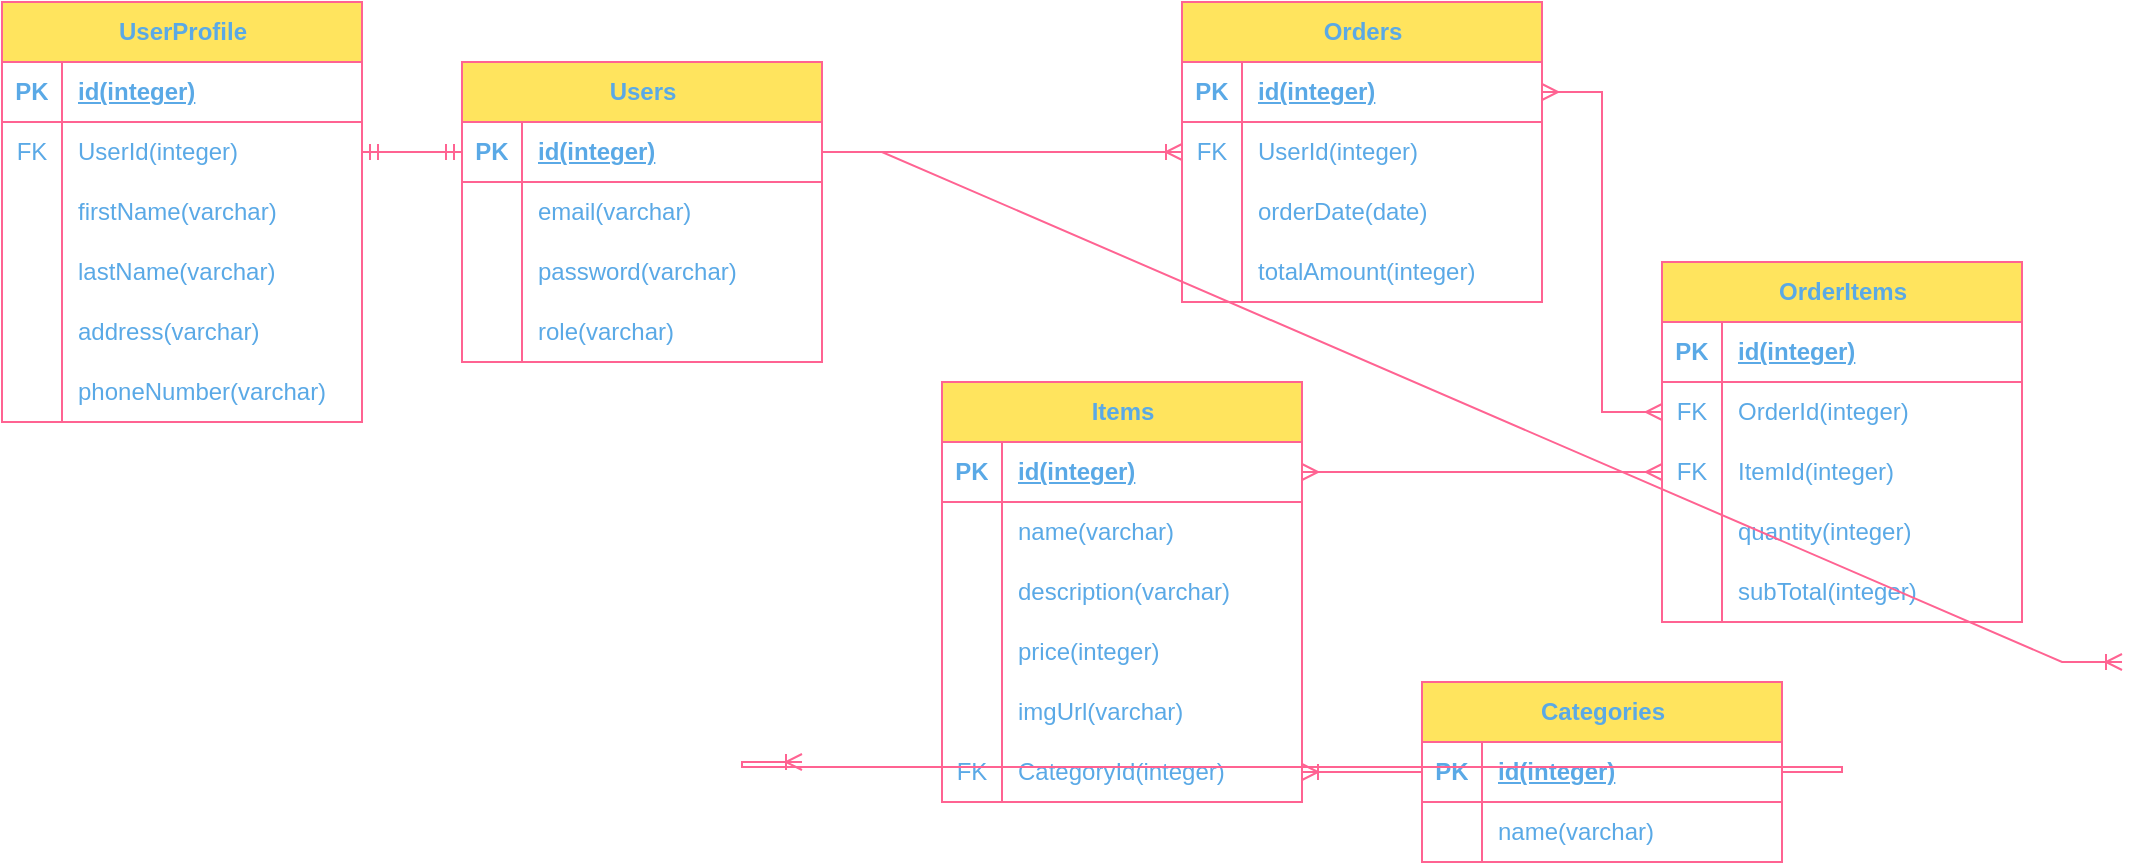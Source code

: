 <mxfile version="24.7.7">
  <diagram id="R2lEEEUBdFMjLlhIrx00" name="Page-1">
    <mxGraphModel dx="1436" dy="893" grid="1" gridSize="10" guides="1" tooltips="1" connect="1" arrows="1" fold="1" page="1" pageScale="1" pageWidth="1700" pageHeight="1100" math="0" shadow="0" extFonts="Permanent Marker^https://fonts.googleapis.com/css?family=Permanent+Marker">
      <root>
        <mxCell id="0" />
        <mxCell id="1" parent="0" />
        <mxCell id="XgnEoWyHhNuEMMHOZaHs-1" value="Users" style="shape=table;startSize=30;container=1;collapsible=1;childLayout=tableLayout;fixedRows=1;rowLines=0;fontStyle=1;align=center;resizeLast=1;html=1;labelBackgroundColor=none;fillColor=#FFE45E;strokeColor=#FF6392;fontColor=#5AA9E6;" vertex="1" parent="1">
          <mxGeometry x="240" y="40" width="180" height="150" as="geometry" />
        </mxCell>
        <mxCell id="XgnEoWyHhNuEMMHOZaHs-2" value="" style="shape=tableRow;horizontal=0;startSize=0;swimlaneHead=0;swimlaneBody=0;fillColor=none;collapsible=0;dropTarget=0;points=[[0,0.5],[1,0.5]];portConstraint=eastwest;top=0;left=0;right=0;bottom=1;labelBackgroundColor=none;strokeColor=#FF6392;fontColor=#5AA9E6;" vertex="1" parent="XgnEoWyHhNuEMMHOZaHs-1">
          <mxGeometry y="30" width="180" height="30" as="geometry" />
        </mxCell>
        <mxCell id="XgnEoWyHhNuEMMHOZaHs-3" value="PK" style="shape=partialRectangle;connectable=0;fillColor=none;top=0;left=0;bottom=0;right=0;fontStyle=1;overflow=hidden;whiteSpace=wrap;html=1;labelBackgroundColor=none;strokeColor=#FF6392;fontColor=#5AA9E6;" vertex="1" parent="XgnEoWyHhNuEMMHOZaHs-2">
          <mxGeometry width="30" height="30" as="geometry">
            <mxRectangle width="30" height="30" as="alternateBounds" />
          </mxGeometry>
        </mxCell>
        <mxCell id="XgnEoWyHhNuEMMHOZaHs-4" value="id(integer)" style="shape=partialRectangle;connectable=0;fillColor=none;top=0;left=0;bottom=0;right=0;align=left;spacingLeft=6;fontStyle=5;overflow=hidden;whiteSpace=wrap;html=1;labelBackgroundColor=none;strokeColor=#FF6392;fontColor=#5AA9E6;" vertex="1" parent="XgnEoWyHhNuEMMHOZaHs-2">
          <mxGeometry x="30" width="150" height="30" as="geometry">
            <mxRectangle width="150" height="30" as="alternateBounds" />
          </mxGeometry>
        </mxCell>
        <mxCell id="XgnEoWyHhNuEMMHOZaHs-8" value="" style="shape=tableRow;horizontal=0;startSize=0;swimlaneHead=0;swimlaneBody=0;fillColor=none;collapsible=0;dropTarget=0;points=[[0,0.5],[1,0.5]];portConstraint=eastwest;top=0;left=0;right=0;bottom=0;labelBackgroundColor=none;strokeColor=#FF6392;fontColor=#5AA9E6;" vertex="1" parent="XgnEoWyHhNuEMMHOZaHs-1">
          <mxGeometry y="60" width="180" height="30" as="geometry" />
        </mxCell>
        <mxCell id="XgnEoWyHhNuEMMHOZaHs-9" value="" style="shape=partialRectangle;connectable=0;fillColor=none;top=0;left=0;bottom=0;right=0;editable=1;overflow=hidden;whiteSpace=wrap;html=1;labelBackgroundColor=none;strokeColor=#FF6392;fontColor=#5AA9E6;" vertex="1" parent="XgnEoWyHhNuEMMHOZaHs-8">
          <mxGeometry width="30" height="30" as="geometry">
            <mxRectangle width="30" height="30" as="alternateBounds" />
          </mxGeometry>
        </mxCell>
        <mxCell id="XgnEoWyHhNuEMMHOZaHs-10" value="email(varchar)" style="shape=partialRectangle;connectable=0;fillColor=none;top=0;left=0;bottom=0;right=0;align=left;spacingLeft=6;overflow=hidden;whiteSpace=wrap;html=1;labelBackgroundColor=none;strokeColor=#FF6392;fontColor=#5AA9E6;" vertex="1" parent="XgnEoWyHhNuEMMHOZaHs-8">
          <mxGeometry x="30" width="150" height="30" as="geometry">
            <mxRectangle width="150" height="30" as="alternateBounds" />
          </mxGeometry>
        </mxCell>
        <mxCell id="XgnEoWyHhNuEMMHOZaHs-11" value="" style="shape=tableRow;horizontal=0;startSize=0;swimlaneHead=0;swimlaneBody=0;fillColor=none;collapsible=0;dropTarget=0;points=[[0,0.5],[1,0.5]];portConstraint=eastwest;top=0;left=0;right=0;bottom=0;labelBackgroundColor=none;strokeColor=#FF6392;fontColor=#5AA9E6;" vertex="1" parent="XgnEoWyHhNuEMMHOZaHs-1">
          <mxGeometry y="90" width="180" height="30" as="geometry" />
        </mxCell>
        <mxCell id="XgnEoWyHhNuEMMHOZaHs-12" value="" style="shape=partialRectangle;connectable=0;fillColor=none;top=0;left=0;bottom=0;right=0;editable=1;overflow=hidden;whiteSpace=wrap;html=1;labelBackgroundColor=none;strokeColor=#FF6392;fontColor=#5AA9E6;" vertex="1" parent="XgnEoWyHhNuEMMHOZaHs-11">
          <mxGeometry width="30" height="30" as="geometry">
            <mxRectangle width="30" height="30" as="alternateBounds" />
          </mxGeometry>
        </mxCell>
        <mxCell id="XgnEoWyHhNuEMMHOZaHs-13" value="password(varchar)" style="shape=partialRectangle;connectable=0;fillColor=none;top=0;left=0;bottom=0;right=0;align=left;spacingLeft=6;overflow=hidden;whiteSpace=wrap;html=1;labelBackgroundColor=none;strokeColor=#FF6392;fontColor=#5AA9E6;" vertex="1" parent="XgnEoWyHhNuEMMHOZaHs-11">
          <mxGeometry x="30" width="150" height="30" as="geometry">
            <mxRectangle width="150" height="30" as="alternateBounds" />
          </mxGeometry>
        </mxCell>
        <mxCell id="XgnEoWyHhNuEMMHOZaHs-67" style="shape=tableRow;horizontal=0;startSize=0;swimlaneHead=0;swimlaneBody=0;fillColor=none;collapsible=0;dropTarget=0;points=[[0,0.5],[1,0.5]];portConstraint=eastwest;top=0;left=0;right=0;bottom=0;labelBackgroundColor=none;strokeColor=#FF6392;fontColor=#5AA9E6;" vertex="1" parent="XgnEoWyHhNuEMMHOZaHs-1">
          <mxGeometry y="120" width="180" height="30" as="geometry" />
        </mxCell>
        <mxCell id="XgnEoWyHhNuEMMHOZaHs-68" style="shape=partialRectangle;connectable=0;fillColor=none;top=0;left=0;bottom=0;right=0;editable=1;overflow=hidden;whiteSpace=wrap;html=1;labelBackgroundColor=none;strokeColor=#FF6392;fontColor=#5AA9E6;" vertex="1" parent="XgnEoWyHhNuEMMHOZaHs-67">
          <mxGeometry width="30" height="30" as="geometry">
            <mxRectangle width="30" height="30" as="alternateBounds" />
          </mxGeometry>
        </mxCell>
        <mxCell id="XgnEoWyHhNuEMMHOZaHs-69" value="role(varchar)" style="shape=partialRectangle;connectable=0;fillColor=none;top=0;left=0;bottom=0;right=0;align=left;spacingLeft=6;overflow=hidden;whiteSpace=wrap;html=1;labelBackgroundColor=none;strokeColor=#FF6392;fontColor=#5AA9E6;" vertex="1" parent="XgnEoWyHhNuEMMHOZaHs-67">
          <mxGeometry x="30" width="150" height="30" as="geometry">
            <mxRectangle width="150" height="30" as="alternateBounds" />
          </mxGeometry>
        </mxCell>
        <mxCell id="XgnEoWyHhNuEMMHOZaHs-14" value="Items" style="shape=table;startSize=30;container=1;collapsible=1;childLayout=tableLayout;fixedRows=1;rowLines=0;fontStyle=1;align=center;resizeLast=1;html=1;labelBackgroundColor=none;fillColor=#FFE45E;strokeColor=#FF6392;fontColor=#5AA9E6;" vertex="1" parent="1">
          <mxGeometry x="480" y="200" width="180" height="210" as="geometry" />
        </mxCell>
        <mxCell id="XgnEoWyHhNuEMMHOZaHs-15" value="" style="shape=tableRow;horizontal=0;startSize=0;swimlaneHead=0;swimlaneBody=0;fillColor=none;collapsible=0;dropTarget=0;points=[[0,0.5],[1,0.5]];portConstraint=eastwest;top=0;left=0;right=0;bottom=1;labelBackgroundColor=none;strokeColor=#FF6392;fontColor=#5AA9E6;" vertex="1" parent="XgnEoWyHhNuEMMHOZaHs-14">
          <mxGeometry y="30" width="180" height="30" as="geometry" />
        </mxCell>
        <mxCell id="XgnEoWyHhNuEMMHOZaHs-16" value="PK" style="shape=partialRectangle;connectable=0;fillColor=none;top=0;left=0;bottom=0;right=0;fontStyle=1;overflow=hidden;whiteSpace=wrap;html=1;labelBackgroundColor=none;strokeColor=#FF6392;fontColor=#5AA9E6;" vertex="1" parent="XgnEoWyHhNuEMMHOZaHs-15">
          <mxGeometry width="30" height="30" as="geometry">
            <mxRectangle width="30" height="30" as="alternateBounds" />
          </mxGeometry>
        </mxCell>
        <mxCell id="XgnEoWyHhNuEMMHOZaHs-17" value="id(integer)" style="shape=partialRectangle;connectable=0;fillColor=none;top=0;left=0;bottom=0;right=0;align=left;spacingLeft=6;fontStyle=5;overflow=hidden;whiteSpace=wrap;html=1;labelBackgroundColor=none;strokeColor=#FF6392;fontColor=#5AA9E6;" vertex="1" parent="XgnEoWyHhNuEMMHOZaHs-15">
          <mxGeometry x="30" width="150" height="30" as="geometry">
            <mxRectangle width="150" height="30" as="alternateBounds" />
          </mxGeometry>
        </mxCell>
        <mxCell id="XgnEoWyHhNuEMMHOZaHs-18" value="" style="shape=tableRow;horizontal=0;startSize=0;swimlaneHead=0;swimlaneBody=0;fillColor=none;collapsible=0;dropTarget=0;points=[[0,0.5],[1,0.5]];portConstraint=eastwest;top=0;left=0;right=0;bottom=0;labelBackgroundColor=none;strokeColor=#FF6392;fontColor=#5AA9E6;" vertex="1" parent="XgnEoWyHhNuEMMHOZaHs-14">
          <mxGeometry y="60" width="180" height="30" as="geometry" />
        </mxCell>
        <mxCell id="XgnEoWyHhNuEMMHOZaHs-19" value="" style="shape=partialRectangle;connectable=0;fillColor=none;top=0;left=0;bottom=0;right=0;editable=1;overflow=hidden;whiteSpace=wrap;html=1;labelBackgroundColor=none;strokeColor=#FF6392;fontColor=#5AA9E6;" vertex="1" parent="XgnEoWyHhNuEMMHOZaHs-18">
          <mxGeometry width="30" height="30" as="geometry">
            <mxRectangle width="30" height="30" as="alternateBounds" />
          </mxGeometry>
        </mxCell>
        <mxCell id="XgnEoWyHhNuEMMHOZaHs-20" value="name(varchar)" style="shape=partialRectangle;connectable=0;fillColor=none;top=0;left=0;bottom=0;right=0;align=left;spacingLeft=6;overflow=hidden;whiteSpace=wrap;html=1;labelBackgroundColor=none;strokeColor=#FF6392;fontColor=#5AA9E6;" vertex="1" parent="XgnEoWyHhNuEMMHOZaHs-18">
          <mxGeometry x="30" width="150" height="30" as="geometry">
            <mxRectangle width="150" height="30" as="alternateBounds" />
          </mxGeometry>
        </mxCell>
        <mxCell id="XgnEoWyHhNuEMMHOZaHs-21" value="" style="shape=tableRow;horizontal=0;startSize=0;swimlaneHead=0;swimlaneBody=0;fillColor=none;collapsible=0;dropTarget=0;points=[[0,0.5],[1,0.5]];portConstraint=eastwest;top=0;left=0;right=0;bottom=0;labelBackgroundColor=none;strokeColor=#FF6392;fontColor=#5AA9E6;" vertex="1" parent="XgnEoWyHhNuEMMHOZaHs-14">
          <mxGeometry y="90" width="180" height="30" as="geometry" />
        </mxCell>
        <mxCell id="XgnEoWyHhNuEMMHOZaHs-22" value="" style="shape=partialRectangle;connectable=0;fillColor=none;top=0;left=0;bottom=0;right=0;editable=1;overflow=hidden;whiteSpace=wrap;html=1;labelBackgroundColor=none;strokeColor=#FF6392;fontColor=#5AA9E6;" vertex="1" parent="XgnEoWyHhNuEMMHOZaHs-21">
          <mxGeometry width="30" height="30" as="geometry">
            <mxRectangle width="30" height="30" as="alternateBounds" />
          </mxGeometry>
        </mxCell>
        <mxCell id="XgnEoWyHhNuEMMHOZaHs-23" value="description(varchar)" style="shape=partialRectangle;connectable=0;fillColor=none;top=0;left=0;bottom=0;right=0;align=left;spacingLeft=6;overflow=hidden;whiteSpace=wrap;html=1;labelBackgroundColor=none;strokeColor=#FF6392;fontColor=#5AA9E6;" vertex="1" parent="XgnEoWyHhNuEMMHOZaHs-21">
          <mxGeometry x="30" width="150" height="30" as="geometry">
            <mxRectangle width="150" height="30" as="alternateBounds" />
          </mxGeometry>
        </mxCell>
        <mxCell id="XgnEoWyHhNuEMMHOZaHs-24" value="" style="shape=tableRow;horizontal=0;startSize=0;swimlaneHead=0;swimlaneBody=0;fillColor=none;collapsible=0;dropTarget=0;points=[[0,0.5],[1,0.5]];portConstraint=eastwest;top=0;left=0;right=0;bottom=0;labelBackgroundColor=none;strokeColor=#FF6392;fontColor=#5AA9E6;" vertex="1" parent="XgnEoWyHhNuEMMHOZaHs-14">
          <mxGeometry y="120" width="180" height="30" as="geometry" />
        </mxCell>
        <mxCell id="XgnEoWyHhNuEMMHOZaHs-25" value="" style="shape=partialRectangle;connectable=0;fillColor=none;top=0;left=0;bottom=0;right=0;editable=1;overflow=hidden;whiteSpace=wrap;html=1;labelBackgroundColor=none;strokeColor=#FF6392;fontColor=#5AA9E6;" vertex="1" parent="XgnEoWyHhNuEMMHOZaHs-24">
          <mxGeometry width="30" height="30" as="geometry">
            <mxRectangle width="30" height="30" as="alternateBounds" />
          </mxGeometry>
        </mxCell>
        <mxCell id="XgnEoWyHhNuEMMHOZaHs-26" value="price(integer)" style="shape=partialRectangle;connectable=0;fillColor=none;top=0;left=0;bottom=0;right=0;align=left;spacingLeft=6;overflow=hidden;whiteSpace=wrap;html=1;labelBackgroundColor=none;strokeColor=#FF6392;fontColor=#5AA9E6;" vertex="1" parent="XgnEoWyHhNuEMMHOZaHs-24">
          <mxGeometry x="30" width="150" height="30" as="geometry">
            <mxRectangle width="150" height="30" as="alternateBounds" />
          </mxGeometry>
        </mxCell>
        <mxCell id="XgnEoWyHhNuEMMHOZaHs-113" style="shape=tableRow;horizontal=0;startSize=0;swimlaneHead=0;swimlaneBody=0;fillColor=none;collapsible=0;dropTarget=0;points=[[0,0.5],[1,0.5]];portConstraint=eastwest;top=0;left=0;right=0;bottom=0;labelBackgroundColor=none;strokeColor=#FF6392;fontColor=#5AA9E6;" vertex="1" parent="XgnEoWyHhNuEMMHOZaHs-14">
          <mxGeometry y="150" width="180" height="30" as="geometry" />
        </mxCell>
        <mxCell id="XgnEoWyHhNuEMMHOZaHs-114" style="shape=partialRectangle;connectable=0;fillColor=none;top=0;left=0;bottom=0;right=0;editable=1;overflow=hidden;whiteSpace=wrap;html=1;labelBackgroundColor=none;strokeColor=#FF6392;fontColor=#5AA9E6;" vertex="1" parent="XgnEoWyHhNuEMMHOZaHs-113">
          <mxGeometry width="30" height="30" as="geometry">
            <mxRectangle width="30" height="30" as="alternateBounds" />
          </mxGeometry>
        </mxCell>
        <mxCell id="XgnEoWyHhNuEMMHOZaHs-115" value="imgUrl(varchar)" style="shape=partialRectangle;connectable=0;fillColor=none;top=0;left=0;bottom=0;right=0;align=left;spacingLeft=6;overflow=hidden;whiteSpace=wrap;html=1;labelBackgroundColor=none;strokeColor=#FF6392;fontColor=#5AA9E6;" vertex="1" parent="XgnEoWyHhNuEMMHOZaHs-113">
          <mxGeometry x="30" width="150" height="30" as="geometry">
            <mxRectangle width="150" height="30" as="alternateBounds" />
          </mxGeometry>
        </mxCell>
        <mxCell id="XgnEoWyHhNuEMMHOZaHs-122" style="shape=tableRow;horizontal=0;startSize=0;swimlaneHead=0;swimlaneBody=0;fillColor=none;collapsible=0;dropTarget=0;points=[[0,0.5],[1,0.5]];portConstraint=eastwest;top=0;left=0;right=0;bottom=0;labelBackgroundColor=none;strokeColor=#FF6392;fontColor=#5AA9E6;" vertex="1" parent="XgnEoWyHhNuEMMHOZaHs-14">
          <mxGeometry y="180" width="180" height="30" as="geometry" />
        </mxCell>
        <mxCell id="XgnEoWyHhNuEMMHOZaHs-123" value="FK" style="shape=partialRectangle;connectable=0;fillColor=none;top=0;left=0;bottom=0;right=0;editable=1;overflow=hidden;whiteSpace=wrap;html=1;labelBackgroundColor=none;strokeColor=#FF6392;fontColor=#5AA9E6;" vertex="1" parent="XgnEoWyHhNuEMMHOZaHs-122">
          <mxGeometry width="30" height="30" as="geometry">
            <mxRectangle width="30" height="30" as="alternateBounds" />
          </mxGeometry>
        </mxCell>
        <mxCell id="XgnEoWyHhNuEMMHOZaHs-124" value="CategoryId(integer)" style="shape=partialRectangle;connectable=0;fillColor=none;top=0;left=0;bottom=0;right=0;align=left;spacingLeft=6;overflow=hidden;whiteSpace=wrap;html=1;labelBackgroundColor=none;strokeColor=#FF6392;fontColor=#5AA9E6;" vertex="1" parent="XgnEoWyHhNuEMMHOZaHs-122">
          <mxGeometry x="30" width="150" height="30" as="geometry">
            <mxRectangle width="150" height="30" as="alternateBounds" />
          </mxGeometry>
        </mxCell>
        <mxCell id="XgnEoWyHhNuEMMHOZaHs-27" value="Orders" style="shape=table;startSize=30;container=1;collapsible=1;childLayout=tableLayout;fixedRows=1;rowLines=0;fontStyle=1;align=center;resizeLast=1;html=1;labelBackgroundColor=none;fillColor=#FFE45E;strokeColor=#FF6392;fontColor=#5AA9E6;" vertex="1" parent="1">
          <mxGeometry x="600" y="10" width="180" height="150" as="geometry" />
        </mxCell>
        <mxCell id="XgnEoWyHhNuEMMHOZaHs-28" value="" style="shape=tableRow;horizontal=0;startSize=0;swimlaneHead=0;swimlaneBody=0;fillColor=none;collapsible=0;dropTarget=0;points=[[0,0.5],[1,0.5]];portConstraint=eastwest;top=0;left=0;right=0;bottom=1;labelBackgroundColor=none;strokeColor=#FF6392;fontColor=#5AA9E6;" vertex="1" parent="XgnEoWyHhNuEMMHOZaHs-27">
          <mxGeometry y="30" width="180" height="30" as="geometry" />
        </mxCell>
        <mxCell id="XgnEoWyHhNuEMMHOZaHs-29" value="PK" style="shape=partialRectangle;connectable=0;fillColor=none;top=0;left=0;bottom=0;right=0;fontStyle=1;overflow=hidden;whiteSpace=wrap;html=1;labelBackgroundColor=none;strokeColor=#FF6392;fontColor=#5AA9E6;" vertex="1" parent="XgnEoWyHhNuEMMHOZaHs-28">
          <mxGeometry width="30" height="30" as="geometry">
            <mxRectangle width="30" height="30" as="alternateBounds" />
          </mxGeometry>
        </mxCell>
        <mxCell id="XgnEoWyHhNuEMMHOZaHs-30" value="id(integer)" style="shape=partialRectangle;connectable=0;fillColor=none;top=0;left=0;bottom=0;right=0;align=left;spacingLeft=6;fontStyle=5;overflow=hidden;whiteSpace=wrap;html=1;labelBackgroundColor=none;strokeColor=#FF6392;fontColor=#5AA9E6;" vertex="1" parent="XgnEoWyHhNuEMMHOZaHs-28">
          <mxGeometry x="30" width="150" height="30" as="geometry">
            <mxRectangle width="150" height="30" as="alternateBounds" />
          </mxGeometry>
        </mxCell>
        <mxCell id="XgnEoWyHhNuEMMHOZaHs-34" value="" style="shape=tableRow;horizontal=0;startSize=0;swimlaneHead=0;swimlaneBody=0;fillColor=none;collapsible=0;dropTarget=0;points=[[0,0.5],[1,0.5]];portConstraint=eastwest;top=0;left=0;right=0;bottom=0;labelBackgroundColor=none;strokeColor=#FF6392;fontColor=#5AA9E6;" vertex="1" parent="XgnEoWyHhNuEMMHOZaHs-27">
          <mxGeometry y="60" width="180" height="30" as="geometry" />
        </mxCell>
        <mxCell id="XgnEoWyHhNuEMMHOZaHs-35" value="FK" style="shape=partialRectangle;connectable=0;fillColor=none;top=0;left=0;bottom=0;right=0;editable=1;overflow=hidden;whiteSpace=wrap;html=1;labelBackgroundColor=none;strokeColor=#FF6392;fontColor=#5AA9E6;" vertex="1" parent="XgnEoWyHhNuEMMHOZaHs-34">
          <mxGeometry width="30" height="30" as="geometry">
            <mxRectangle width="30" height="30" as="alternateBounds" />
          </mxGeometry>
        </mxCell>
        <mxCell id="XgnEoWyHhNuEMMHOZaHs-36" value="UserId(integer)" style="shape=partialRectangle;connectable=0;fillColor=none;top=0;left=0;bottom=0;right=0;align=left;spacingLeft=6;overflow=hidden;whiteSpace=wrap;html=1;labelBackgroundColor=none;strokeColor=#FF6392;fontColor=#5AA9E6;" vertex="1" parent="XgnEoWyHhNuEMMHOZaHs-34">
          <mxGeometry x="30" width="150" height="30" as="geometry">
            <mxRectangle width="150" height="30" as="alternateBounds" />
          </mxGeometry>
        </mxCell>
        <mxCell id="XgnEoWyHhNuEMMHOZaHs-128" style="shape=tableRow;horizontal=0;startSize=0;swimlaneHead=0;swimlaneBody=0;fillColor=none;collapsible=0;dropTarget=0;points=[[0,0.5],[1,0.5]];portConstraint=eastwest;top=0;left=0;right=0;bottom=0;labelBackgroundColor=none;strokeColor=#FF6392;fontColor=#5AA9E6;" vertex="1" parent="XgnEoWyHhNuEMMHOZaHs-27">
          <mxGeometry y="90" width="180" height="30" as="geometry" />
        </mxCell>
        <mxCell id="XgnEoWyHhNuEMMHOZaHs-129" style="shape=partialRectangle;connectable=0;fillColor=none;top=0;left=0;bottom=0;right=0;editable=1;overflow=hidden;whiteSpace=wrap;html=1;labelBackgroundColor=none;strokeColor=#FF6392;fontColor=#5AA9E6;" vertex="1" parent="XgnEoWyHhNuEMMHOZaHs-128">
          <mxGeometry width="30" height="30" as="geometry">
            <mxRectangle width="30" height="30" as="alternateBounds" />
          </mxGeometry>
        </mxCell>
        <mxCell id="XgnEoWyHhNuEMMHOZaHs-130" value="orderDate(date)" style="shape=partialRectangle;connectable=0;fillColor=none;top=0;left=0;bottom=0;right=0;align=left;spacingLeft=6;overflow=hidden;whiteSpace=wrap;html=1;labelBackgroundColor=none;strokeColor=#FF6392;fontColor=#5AA9E6;" vertex="1" parent="XgnEoWyHhNuEMMHOZaHs-128">
          <mxGeometry x="30" width="150" height="30" as="geometry">
            <mxRectangle width="150" height="30" as="alternateBounds" />
          </mxGeometry>
        </mxCell>
        <mxCell id="XgnEoWyHhNuEMMHOZaHs-125" style="shape=tableRow;horizontal=0;startSize=0;swimlaneHead=0;swimlaneBody=0;fillColor=none;collapsible=0;dropTarget=0;points=[[0,0.5],[1,0.5]];portConstraint=eastwest;top=0;left=0;right=0;bottom=0;labelBackgroundColor=none;strokeColor=#FF6392;fontColor=#5AA9E6;" vertex="1" parent="XgnEoWyHhNuEMMHOZaHs-27">
          <mxGeometry y="120" width="180" height="30" as="geometry" />
        </mxCell>
        <mxCell id="XgnEoWyHhNuEMMHOZaHs-126" style="shape=partialRectangle;connectable=0;fillColor=none;top=0;left=0;bottom=0;right=0;editable=1;overflow=hidden;whiteSpace=wrap;html=1;labelBackgroundColor=none;strokeColor=#FF6392;fontColor=#5AA9E6;" vertex="1" parent="XgnEoWyHhNuEMMHOZaHs-125">
          <mxGeometry width="30" height="30" as="geometry">
            <mxRectangle width="30" height="30" as="alternateBounds" />
          </mxGeometry>
        </mxCell>
        <mxCell id="XgnEoWyHhNuEMMHOZaHs-127" value="totalAmount(integer)" style="shape=partialRectangle;connectable=0;fillColor=none;top=0;left=0;bottom=0;right=0;align=left;spacingLeft=6;overflow=hidden;whiteSpace=wrap;html=1;labelBackgroundColor=none;strokeColor=#FF6392;fontColor=#5AA9E6;" vertex="1" parent="XgnEoWyHhNuEMMHOZaHs-125">
          <mxGeometry x="30" width="150" height="30" as="geometry">
            <mxRectangle width="150" height="30" as="alternateBounds" />
          </mxGeometry>
        </mxCell>
        <mxCell id="XgnEoWyHhNuEMMHOZaHs-40" value="Categories" style="shape=table;startSize=30;container=1;collapsible=1;childLayout=tableLayout;fixedRows=1;rowLines=0;fontStyle=1;align=center;resizeLast=1;html=1;labelBackgroundColor=none;fillColor=#FFE45E;strokeColor=#FF6392;fontColor=#5AA9E6;" vertex="1" parent="1">
          <mxGeometry x="720" y="350" width="180" height="90" as="geometry" />
        </mxCell>
        <mxCell id="XgnEoWyHhNuEMMHOZaHs-41" value="" style="shape=tableRow;horizontal=0;startSize=0;swimlaneHead=0;swimlaneBody=0;fillColor=none;collapsible=0;dropTarget=0;points=[[0,0.5],[1,0.5]];portConstraint=eastwest;top=0;left=0;right=0;bottom=1;labelBackgroundColor=none;strokeColor=#FF6392;fontColor=#5AA9E6;" vertex="1" parent="XgnEoWyHhNuEMMHOZaHs-40">
          <mxGeometry y="30" width="180" height="30" as="geometry" />
        </mxCell>
        <mxCell id="XgnEoWyHhNuEMMHOZaHs-42" value="PK" style="shape=partialRectangle;connectable=0;fillColor=none;top=0;left=0;bottom=0;right=0;fontStyle=1;overflow=hidden;whiteSpace=wrap;html=1;labelBackgroundColor=none;strokeColor=#FF6392;fontColor=#5AA9E6;" vertex="1" parent="XgnEoWyHhNuEMMHOZaHs-41">
          <mxGeometry width="30" height="30" as="geometry">
            <mxRectangle width="30" height="30" as="alternateBounds" />
          </mxGeometry>
        </mxCell>
        <mxCell id="XgnEoWyHhNuEMMHOZaHs-43" value="id(integer)" style="shape=partialRectangle;connectable=0;fillColor=none;top=0;left=0;bottom=0;right=0;align=left;spacingLeft=6;fontStyle=5;overflow=hidden;whiteSpace=wrap;html=1;labelBackgroundColor=none;strokeColor=#FF6392;fontColor=#5AA9E6;" vertex="1" parent="XgnEoWyHhNuEMMHOZaHs-41">
          <mxGeometry x="30" width="150" height="30" as="geometry">
            <mxRectangle width="150" height="30" as="alternateBounds" />
          </mxGeometry>
        </mxCell>
        <mxCell id="XgnEoWyHhNuEMMHOZaHs-44" value="" style="shape=tableRow;horizontal=0;startSize=0;swimlaneHead=0;swimlaneBody=0;fillColor=none;collapsible=0;dropTarget=0;points=[[0,0.5],[1,0.5]];portConstraint=eastwest;top=0;left=0;right=0;bottom=0;labelBackgroundColor=none;strokeColor=#FF6392;fontColor=#5AA9E6;" vertex="1" parent="XgnEoWyHhNuEMMHOZaHs-40">
          <mxGeometry y="60" width="180" height="30" as="geometry" />
        </mxCell>
        <mxCell id="XgnEoWyHhNuEMMHOZaHs-45" value="" style="shape=partialRectangle;connectable=0;fillColor=none;top=0;left=0;bottom=0;right=0;editable=1;overflow=hidden;whiteSpace=wrap;html=1;labelBackgroundColor=none;strokeColor=#FF6392;fontColor=#5AA9E6;" vertex="1" parent="XgnEoWyHhNuEMMHOZaHs-44">
          <mxGeometry width="30" height="30" as="geometry">
            <mxRectangle width="30" height="30" as="alternateBounds" />
          </mxGeometry>
        </mxCell>
        <mxCell id="XgnEoWyHhNuEMMHOZaHs-46" value="name(varchar)" style="shape=partialRectangle;connectable=0;fillColor=none;top=0;left=0;bottom=0;right=0;align=left;spacingLeft=6;overflow=hidden;whiteSpace=wrap;html=1;labelBackgroundColor=none;strokeColor=#FF6392;fontColor=#5AA9E6;" vertex="1" parent="XgnEoWyHhNuEMMHOZaHs-44">
          <mxGeometry x="30" width="150" height="30" as="geometry">
            <mxRectangle width="150" height="30" as="alternateBounds" />
          </mxGeometry>
        </mxCell>
        <mxCell id="XgnEoWyHhNuEMMHOZaHs-73" value="" style="edgeStyle=entityRelationEdgeStyle;fontSize=12;html=1;endArrow=ERoneToMany;rounded=0;exitX=1;exitY=0.5;exitDx=0;exitDy=0;entryX=0;entryY=0.5;entryDx=0;entryDy=0;labelBackgroundColor=none;strokeColor=#FF6392;fontColor=default;" edge="1" parent="1" source="XgnEoWyHhNuEMMHOZaHs-41" target="XgnEoWyHhNuEMMHOZaHs-37">
          <mxGeometry width="100" height="100" relative="1" as="geometry">
            <mxPoint x="310" y="490" as="sourcePoint" />
            <mxPoint x="410" y="390" as="targetPoint" />
          </mxGeometry>
        </mxCell>
        <mxCell id="XgnEoWyHhNuEMMHOZaHs-80" value="UserProfile" style="shape=table;startSize=30;container=1;collapsible=1;childLayout=tableLayout;fixedRows=1;rowLines=0;fontStyle=1;align=center;resizeLast=1;html=1;strokeColor=#FF6392;fontColor=#5AA9E6;fillColor=#FFE45E;" vertex="1" parent="1">
          <mxGeometry x="10" y="10" width="180" height="210" as="geometry" />
        </mxCell>
        <mxCell id="XgnEoWyHhNuEMMHOZaHs-81" value="" style="shape=tableRow;horizontal=0;startSize=0;swimlaneHead=0;swimlaneBody=0;fillColor=none;collapsible=0;dropTarget=0;points=[[0,0.5],[1,0.5]];portConstraint=eastwest;top=0;left=0;right=0;bottom=1;strokeColor=#FF6392;fontColor=#5AA9E6;" vertex="1" parent="XgnEoWyHhNuEMMHOZaHs-80">
          <mxGeometry y="30" width="180" height="30" as="geometry" />
        </mxCell>
        <mxCell id="XgnEoWyHhNuEMMHOZaHs-82" value="PK" style="shape=partialRectangle;connectable=0;fillColor=none;top=0;left=0;bottom=0;right=0;fontStyle=1;overflow=hidden;whiteSpace=wrap;html=1;strokeColor=#FF6392;fontColor=#5AA9E6;" vertex="1" parent="XgnEoWyHhNuEMMHOZaHs-81">
          <mxGeometry width="30" height="30" as="geometry">
            <mxRectangle width="30" height="30" as="alternateBounds" />
          </mxGeometry>
        </mxCell>
        <mxCell id="XgnEoWyHhNuEMMHOZaHs-83" value="id(integer)" style="shape=partialRectangle;connectable=0;fillColor=none;top=0;left=0;bottom=0;right=0;align=left;spacingLeft=6;fontStyle=5;overflow=hidden;whiteSpace=wrap;html=1;strokeColor=#FF6392;fontColor=#5AA9E6;" vertex="1" parent="XgnEoWyHhNuEMMHOZaHs-81">
          <mxGeometry x="30" width="150" height="30" as="geometry">
            <mxRectangle width="150" height="30" as="alternateBounds" />
          </mxGeometry>
        </mxCell>
        <mxCell id="XgnEoWyHhNuEMMHOZaHs-84" value="" style="shape=tableRow;horizontal=0;startSize=0;swimlaneHead=0;swimlaneBody=0;fillColor=none;collapsible=0;dropTarget=0;points=[[0,0.5],[1,0.5]];portConstraint=eastwest;top=0;left=0;right=0;bottom=0;strokeColor=#FF6392;fontColor=#5AA9E6;" vertex="1" parent="XgnEoWyHhNuEMMHOZaHs-80">
          <mxGeometry y="60" width="180" height="30" as="geometry" />
        </mxCell>
        <mxCell id="XgnEoWyHhNuEMMHOZaHs-85" value="FK" style="shape=partialRectangle;connectable=0;fillColor=none;top=0;left=0;bottom=0;right=0;editable=1;overflow=hidden;whiteSpace=wrap;html=1;strokeColor=#FF6392;fontColor=#5AA9E6;" vertex="1" parent="XgnEoWyHhNuEMMHOZaHs-84">
          <mxGeometry width="30" height="30" as="geometry">
            <mxRectangle width="30" height="30" as="alternateBounds" />
          </mxGeometry>
        </mxCell>
        <mxCell id="XgnEoWyHhNuEMMHOZaHs-86" value="UserId(integer)" style="shape=partialRectangle;connectable=0;fillColor=none;top=0;left=0;bottom=0;right=0;align=left;spacingLeft=6;overflow=hidden;whiteSpace=wrap;html=1;strokeColor=#FF6392;fontColor=#5AA9E6;" vertex="1" parent="XgnEoWyHhNuEMMHOZaHs-84">
          <mxGeometry x="30" width="150" height="30" as="geometry">
            <mxRectangle width="150" height="30" as="alternateBounds" />
          </mxGeometry>
        </mxCell>
        <mxCell id="XgnEoWyHhNuEMMHOZaHs-87" value="" style="shape=tableRow;horizontal=0;startSize=0;swimlaneHead=0;swimlaneBody=0;fillColor=none;collapsible=0;dropTarget=0;points=[[0,0.5],[1,0.5]];portConstraint=eastwest;top=0;left=0;right=0;bottom=0;strokeColor=#FF6392;fontColor=#5AA9E6;" vertex="1" parent="XgnEoWyHhNuEMMHOZaHs-80">
          <mxGeometry y="90" width="180" height="30" as="geometry" />
        </mxCell>
        <mxCell id="XgnEoWyHhNuEMMHOZaHs-88" value="" style="shape=partialRectangle;connectable=0;fillColor=none;top=0;left=0;bottom=0;right=0;editable=1;overflow=hidden;whiteSpace=wrap;html=1;strokeColor=#FF6392;fontColor=#5AA9E6;" vertex="1" parent="XgnEoWyHhNuEMMHOZaHs-87">
          <mxGeometry width="30" height="30" as="geometry">
            <mxRectangle width="30" height="30" as="alternateBounds" />
          </mxGeometry>
        </mxCell>
        <mxCell id="XgnEoWyHhNuEMMHOZaHs-89" value="firstName(varchar)" style="shape=partialRectangle;connectable=0;fillColor=none;top=0;left=0;bottom=0;right=0;align=left;spacingLeft=6;overflow=hidden;whiteSpace=wrap;html=1;strokeColor=#FF6392;fontColor=#5AA9E6;" vertex="1" parent="XgnEoWyHhNuEMMHOZaHs-87">
          <mxGeometry x="30" width="150" height="30" as="geometry">
            <mxRectangle width="150" height="30" as="alternateBounds" />
          </mxGeometry>
        </mxCell>
        <mxCell id="XgnEoWyHhNuEMMHOZaHs-90" value="" style="shape=tableRow;horizontal=0;startSize=0;swimlaneHead=0;swimlaneBody=0;fillColor=none;collapsible=0;dropTarget=0;points=[[0,0.5],[1,0.5]];portConstraint=eastwest;top=0;left=0;right=0;bottom=0;strokeColor=#FF6392;fontColor=#5AA9E6;" vertex="1" parent="XgnEoWyHhNuEMMHOZaHs-80">
          <mxGeometry y="120" width="180" height="30" as="geometry" />
        </mxCell>
        <mxCell id="XgnEoWyHhNuEMMHOZaHs-91" value="" style="shape=partialRectangle;connectable=0;fillColor=none;top=0;left=0;bottom=0;right=0;editable=1;overflow=hidden;whiteSpace=wrap;html=1;strokeColor=#FF6392;fontColor=#5AA9E6;" vertex="1" parent="XgnEoWyHhNuEMMHOZaHs-90">
          <mxGeometry width="30" height="30" as="geometry">
            <mxRectangle width="30" height="30" as="alternateBounds" />
          </mxGeometry>
        </mxCell>
        <mxCell id="XgnEoWyHhNuEMMHOZaHs-92" value="lastName(varchar)" style="shape=partialRectangle;connectable=0;fillColor=none;top=0;left=0;bottom=0;right=0;align=left;spacingLeft=6;overflow=hidden;whiteSpace=wrap;html=1;strokeColor=#FF6392;fontColor=#5AA9E6;" vertex="1" parent="XgnEoWyHhNuEMMHOZaHs-90">
          <mxGeometry x="30" width="150" height="30" as="geometry">
            <mxRectangle width="150" height="30" as="alternateBounds" />
          </mxGeometry>
        </mxCell>
        <mxCell id="XgnEoWyHhNuEMMHOZaHs-107" style="shape=tableRow;horizontal=0;startSize=0;swimlaneHead=0;swimlaneBody=0;fillColor=none;collapsible=0;dropTarget=0;points=[[0,0.5],[1,0.5]];portConstraint=eastwest;top=0;left=0;right=0;bottom=0;strokeColor=#FF6392;fontColor=#5AA9E6;" vertex="1" parent="XgnEoWyHhNuEMMHOZaHs-80">
          <mxGeometry y="150" width="180" height="30" as="geometry" />
        </mxCell>
        <mxCell id="XgnEoWyHhNuEMMHOZaHs-108" style="shape=partialRectangle;connectable=0;fillColor=none;top=0;left=0;bottom=0;right=0;editable=1;overflow=hidden;whiteSpace=wrap;html=1;strokeColor=#FF6392;fontColor=#5AA9E6;" vertex="1" parent="XgnEoWyHhNuEMMHOZaHs-107">
          <mxGeometry width="30" height="30" as="geometry">
            <mxRectangle width="30" height="30" as="alternateBounds" />
          </mxGeometry>
        </mxCell>
        <mxCell id="XgnEoWyHhNuEMMHOZaHs-109" value="address(varchar)" style="shape=partialRectangle;connectable=0;fillColor=none;top=0;left=0;bottom=0;right=0;align=left;spacingLeft=6;overflow=hidden;whiteSpace=wrap;html=1;strokeColor=#FF6392;fontColor=#5AA9E6;" vertex="1" parent="XgnEoWyHhNuEMMHOZaHs-107">
          <mxGeometry x="30" width="150" height="30" as="geometry">
            <mxRectangle width="150" height="30" as="alternateBounds" />
          </mxGeometry>
        </mxCell>
        <mxCell id="XgnEoWyHhNuEMMHOZaHs-110" style="shape=tableRow;horizontal=0;startSize=0;swimlaneHead=0;swimlaneBody=0;fillColor=none;collapsible=0;dropTarget=0;points=[[0,0.5],[1,0.5]];portConstraint=eastwest;top=0;left=0;right=0;bottom=0;strokeColor=#FF6392;fontColor=#5AA9E6;" vertex="1" parent="XgnEoWyHhNuEMMHOZaHs-80">
          <mxGeometry y="180" width="180" height="30" as="geometry" />
        </mxCell>
        <mxCell id="XgnEoWyHhNuEMMHOZaHs-111" style="shape=partialRectangle;connectable=0;fillColor=none;top=0;left=0;bottom=0;right=0;editable=1;overflow=hidden;whiteSpace=wrap;html=1;strokeColor=#FF6392;fontColor=#5AA9E6;" vertex="1" parent="XgnEoWyHhNuEMMHOZaHs-110">
          <mxGeometry width="30" height="30" as="geometry">
            <mxRectangle width="30" height="30" as="alternateBounds" />
          </mxGeometry>
        </mxCell>
        <mxCell id="XgnEoWyHhNuEMMHOZaHs-112" value="phoneNumber(varchar)" style="shape=partialRectangle;connectable=0;fillColor=none;top=0;left=0;bottom=0;right=0;align=left;spacingLeft=6;overflow=hidden;whiteSpace=wrap;html=1;strokeColor=#FF6392;fontColor=#5AA9E6;" vertex="1" parent="XgnEoWyHhNuEMMHOZaHs-110">
          <mxGeometry x="30" width="150" height="30" as="geometry">
            <mxRectangle width="150" height="30" as="alternateBounds" />
          </mxGeometry>
        </mxCell>
        <mxCell id="XgnEoWyHhNuEMMHOZaHs-94" value="OrderItems" style="shape=table;startSize=30;container=1;collapsible=1;childLayout=tableLayout;fixedRows=1;rowLines=0;fontStyle=1;align=center;resizeLast=1;html=1;strokeColor=#FF6392;fontColor=#5AA9E6;fillColor=#FFE45E;" vertex="1" parent="1">
          <mxGeometry x="840" y="140" width="180" height="180" as="geometry" />
        </mxCell>
        <mxCell id="XgnEoWyHhNuEMMHOZaHs-95" value="" style="shape=tableRow;horizontal=0;startSize=0;swimlaneHead=0;swimlaneBody=0;fillColor=none;collapsible=0;dropTarget=0;points=[[0,0.5],[1,0.5]];portConstraint=eastwest;top=0;left=0;right=0;bottom=1;strokeColor=#FF6392;fontColor=#5AA9E6;" vertex="1" parent="XgnEoWyHhNuEMMHOZaHs-94">
          <mxGeometry y="30" width="180" height="30" as="geometry" />
        </mxCell>
        <mxCell id="XgnEoWyHhNuEMMHOZaHs-96" value="PK" style="shape=partialRectangle;connectable=0;fillColor=none;top=0;left=0;bottom=0;right=0;fontStyle=1;overflow=hidden;whiteSpace=wrap;html=1;strokeColor=#FF6392;fontColor=#5AA9E6;" vertex="1" parent="XgnEoWyHhNuEMMHOZaHs-95">
          <mxGeometry width="30" height="30" as="geometry">
            <mxRectangle width="30" height="30" as="alternateBounds" />
          </mxGeometry>
        </mxCell>
        <mxCell id="XgnEoWyHhNuEMMHOZaHs-97" value="id(integer)" style="shape=partialRectangle;connectable=0;fillColor=none;top=0;left=0;bottom=0;right=0;align=left;spacingLeft=6;fontStyle=5;overflow=hidden;whiteSpace=wrap;html=1;strokeColor=#FF6392;fontColor=#5AA9E6;" vertex="1" parent="XgnEoWyHhNuEMMHOZaHs-95">
          <mxGeometry x="30" width="150" height="30" as="geometry">
            <mxRectangle width="150" height="30" as="alternateBounds" />
          </mxGeometry>
        </mxCell>
        <mxCell id="XgnEoWyHhNuEMMHOZaHs-98" value="" style="shape=tableRow;horizontal=0;startSize=0;swimlaneHead=0;swimlaneBody=0;fillColor=none;collapsible=0;dropTarget=0;points=[[0,0.5],[1,0.5]];portConstraint=eastwest;top=0;left=0;right=0;bottom=0;strokeColor=#FF6392;fontColor=#5AA9E6;" vertex="1" parent="XgnEoWyHhNuEMMHOZaHs-94">
          <mxGeometry y="60" width="180" height="30" as="geometry" />
        </mxCell>
        <mxCell id="XgnEoWyHhNuEMMHOZaHs-99" value="FK" style="shape=partialRectangle;connectable=0;fillColor=none;top=0;left=0;bottom=0;right=0;editable=1;overflow=hidden;whiteSpace=wrap;html=1;strokeColor=#FF6392;fontColor=#5AA9E6;" vertex="1" parent="XgnEoWyHhNuEMMHOZaHs-98">
          <mxGeometry width="30" height="30" as="geometry">
            <mxRectangle width="30" height="30" as="alternateBounds" />
          </mxGeometry>
        </mxCell>
        <mxCell id="XgnEoWyHhNuEMMHOZaHs-100" value="OrderId(integer)" style="shape=partialRectangle;connectable=0;fillColor=none;top=0;left=0;bottom=0;right=0;align=left;spacingLeft=6;overflow=hidden;whiteSpace=wrap;html=1;strokeColor=#FF6392;fontColor=#5AA9E6;" vertex="1" parent="XgnEoWyHhNuEMMHOZaHs-98">
          <mxGeometry x="30" width="150" height="30" as="geometry">
            <mxRectangle width="150" height="30" as="alternateBounds" />
          </mxGeometry>
        </mxCell>
        <mxCell id="XgnEoWyHhNuEMMHOZaHs-101" value="" style="shape=tableRow;horizontal=0;startSize=0;swimlaneHead=0;swimlaneBody=0;fillColor=none;collapsible=0;dropTarget=0;points=[[0,0.5],[1,0.5]];portConstraint=eastwest;top=0;left=0;right=0;bottom=0;strokeColor=#FF6392;fontColor=#5AA9E6;" vertex="1" parent="XgnEoWyHhNuEMMHOZaHs-94">
          <mxGeometry y="90" width="180" height="30" as="geometry" />
        </mxCell>
        <mxCell id="XgnEoWyHhNuEMMHOZaHs-102" value="FK" style="shape=partialRectangle;connectable=0;fillColor=none;top=0;left=0;bottom=0;right=0;editable=1;overflow=hidden;whiteSpace=wrap;html=1;strokeColor=#FF6392;fontColor=#5AA9E6;" vertex="1" parent="XgnEoWyHhNuEMMHOZaHs-101">
          <mxGeometry width="30" height="30" as="geometry">
            <mxRectangle width="30" height="30" as="alternateBounds" />
          </mxGeometry>
        </mxCell>
        <mxCell id="XgnEoWyHhNuEMMHOZaHs-103" value="ItemId(integer)" style="shape=partialRectangle;connectable=0;fillColor=none;top=0;left=0;bottom=0;right=0;align=left;spacingLeft=6;overflow=hidden;whiteSpace=wrap;html=1;strokeColor=#FF6392;fontColor=#5AA9E6;" vertex="1" parent="XgnEoWyHhNuEMMHOZaHs-101">
          <mxGeometry x="30" width="150" height="30" as="geometry">
            <mxRectangle width="150" height="30" as="alternateBounds" />
          </mxGeometry>
        </mxCell>
        <mxCell id="XgnEoWyHhNuEMMHOZaHs-104" value="" style="shape=tableRow;horizontal=0;startSize=0;swimlaneHead=0;swimlaneBody=0;fillColor=none;collapsible=0;dropTarget=0;points=[[0,0.5],[1,0.5]];portConstraint=eastwest;top=0;left=0;right=0;bottom=0;strokeColor=#FF6392;fontColor=#5AA9E6;" vertex="1" parent="XgnEoWyHhNuEMMHOZaHs-94">
          <mxGeometry y="120" width="180" height="30" as="geometry" />
        </mxCell>
        <mxCell id="XgnEoWyHhNuEMMHOZaHs-105" value="" style="shape=partialRectangle;connectable=0;fillColor=none;top=0;left=0;bottom=0;right=0;editable=1;overflow=hidden;whiteSpace=wrap;html=1;strokeColor=#FF6392;fontColor=#5AA9E6;" vertex="1" parent="XgnEoWyHhNuEMMHOZaHs-104">
          <mxGeometry width="30" height="30" as="geometry">
            <mxRectangle width="30" height="30" as="alternateBounds" />
          </mxGeometry>
        </mxCell>
        <mxCell id="XgnEoWyHhNuEMMHOZaHs-106" value="quantity(integer)" style="shape=partialRectangle;connectable=0;fillColor=none;top=0;left=0;bottom=0;right=0;align=left;spacingLeft=6;overflow=hidden;whiteSpace=wrap;html=1;strokeColor=#FF6392;fontColor=#5AA9E6;" vertex="1" parent="XgnEoWyHhNuEMMHOZaHs-104">
          <mxGeometry x="30" width="150" height="30" as="geometry">
            <mxRectangle width="150" height="30" as="alternateBounds" />
          </mxGeometry>
        </mxCell>
        <mxCell id="XgnEoWyHhNuEMMHOZaHs-148" style="shape=tableRow;horizontal=0;startSize=0;swimlaneHead=0;swimlaneBody=0;fillColor=none;collapsible=0;dropTarget=0;points=[[0,0.5],[1,0.5]];portConstraint=eastwest;top=0;left=0;right=0;bottom=0;strokeColor=#FF6392;fontColor=#5AA9E6;" vertex="1" parent="XgnEoWyHhNuEMMHOZaHs-94">
          <mxGeometry y="150" width="180" height="30" as="geometry" />
        </mxCell>
        <mxCell id="XgnEoWyHhNuEMMHOZaHs-149" style="shape=partialRectangle;connectable=0;fillColor=none;top=0;left=0;bottom=0;right=0;editable=1;overflow=hidden;whiteSpace=wrap;html=1;strokeColor=#FF6392;fontColor=#5AA9E6;" vertex="1" parent="XgnEoWyHhNuEMMHOZaHs-148">
          <mxGeometry width="30" height="30" as="geometry">
            <mxRectangle width="30" height="30" as="alternateBounds" />
          </mxGeometry>
        </mxCell>
        <mxCell id="XgnEoWyHhNuEMMHOZaHs-150" value="subTotal(integer)" style="shape=partialRectangle;connectable=0;fillColor=none;top=0;left=0;bottom=0;right=0;align=left;spacingLeft=6;overflow=hidden;whiteSpace=wrap;html=1;strokeColor=#FF6392;fontColor=#5AA9E6;" vertex="1" parent="XgnEoWyHhNuEMMHOZaHs-148">
          <mxGeometry x="30" width="150" height="30" as="geometry">
            <mxRectangle width="150" height="30" as="alternateBounds" />
          </mxGeometry>
        </mxCell>
        <mxCell id="XgnEoWyHhNuEMMHOZaHs-136" value="" style="edgeStyle=entityRelationEdgeStyle;fontSize=12;html=1;endArrow=ERmany;startArrow=ERmany;rounded=0;strokeColor=#FF6392;fontColor=#5AA9E6;fillColor=#FFE45E;" edge="1" parent="1" source="XgnEoWyHhNuEMMHOZaHs-101" target="XgnEoWyHhNuEMMHOZaHs-15">
          <mxGeometry width="100" height="100" relative="1" as="geometry">
            <mxPoint x="370" y="400" as="sourcePoint" />
            <mxPoint x="470" y="300" as="targetPoint" />
          </mxGeometry>
        </mxCell>
        <mxCell id="XgnEoWyHhNuEMMHOZaHs-138" value="" style="edgeStyle=entityRelationEdgeStyle;fontSize=12;html=1;endArrow=ERoneToMany;rounded=0;strokeColor=#FF6392;fontColor=#5AA9E6;fillColor=#FFE45E;entryX=0;entryY=0.5;entryDx=0;entryDy=0;" edge="1" parent="1" source="XgnEoWyHhNuEMMHOZaHs-2" target="XgnEoWyHhNuEMMHOZaHs-34">
          <mxGeometry width="100" height="100" relative="1" as="geometry">
            <mxPoint x="310" y="260" as="sourcePoint" />
            <mxPoint x="800" y="310" as="targetPoint" />
          </mxGeometry>
        </mxCell>
        <mxCell id="XgnEoWyHhNuEMMHOZaHs-141" value="" style="edgeStyle=entityRelationEdgeStyle;fontSize=12;html=1;endArrow=ERoneToMany;rounded=0;strokeColor=#FF6392;fontColor=#5AA9E6;fillColor=#FFE45E;exitX=1;exitY=0.5;exitDx=0;exitDy=0;" edge="1" parent="1" source="XgnEoWyHhNuEMMHOZaHs-2" target="XgnEoWyHhNuEMMHOZaHs-119">
          <mxGeometry width="100" height="100" relative="1" as="geometry">
            <mxPoint x="390" y="160" as="sourcePoint" />
            <mxPoint x="1070.0" y="340" as="targetPoint" />
            <Array as="points">
              <mxPoint x="389" y="160" />
            </Array>
          </mxGeometry>
        </mxCell>
        <mxCell id="XgnEoWyHhNuEMMHOZaHs-142" value="" style="edgeStyle=entityRelationEdgeStyle;fontSize=12;html=1;endArrow=ERmany;startArrow=ERmany;rounded=0;strokeColor=#FF6392;fontColor=#5AA9E6;fillColor=#FFE45E;" edge="1" parent="1" source="XgnEoWyHhNuEMMHOZaHs-98" target="XgnEoWyHhNuEMMHOZaHs-28">
          <mxGeometry width="100" height="100" relative="1" as="geometry">
            <mxPoint x="80" y="440" as="sourcePoint" />
            <mxPoint x="140" y="240" as="targetPoint" />
            <Array as="points">
              <mxPoint x="-90" y="260" />
            </Array>
          </mxGeometry>
        </mxCell>
        <mxCell id="XgnEoWyHhNuEMMHOZaHs-143" value="" style="edgeStyle=entityRelationEdgeStyle;fontSize=12;html=1;endArrow=ERmandOne;startArrow=ERmandOne;rounded=0;strokeColor=#FF6392;fontColor=#5AA9E6;fillColor=#FFE45E;entryX=0;entryY=0.5;entryDx=0;entryDy=0;exitX=1;exitY=0.5;exitDx=0;exitDy=0;" edge="1" parent="1" source="XgnEoWyHhNuEMMHOZaHs-84" target="XgnEoWyHhNuEMMHOZaHs-2">
          <mxGeometry width="100" height="100" relative="1" as="geometry">
            <mxPoint x="300" y="400" as="sourcePoint" />
            <mxPoint x="400" y="300" as="targetPoint" />
          </mxGeometry>
        </mxCell>
        <mxCell id="XgnEoWyHhNuEMMHOZaHs-144" value="" style="edgeStyle=entityRelationEdgeStyle;fontSize=12;html=1;endArrow=ERoneToMany;rounded=0;strokeColor=#FF6392;fontColor=#5AA9E6;fillColor=#FFE45E;" edge="1" parent="1" source="XgnEoWyHhNuEMMHOZaHs-41" target="XgnEoWyHhNuEMMHOZaHs-122">
          <mxGeometry width="100" height="100" relative="1" as="geometry">
            <mxPoint x="600" y="700" as="sourcePoint" />
            <mxPoint x="700" y="600" as="targetPoint" />
          </mxGeometry>
        </mxCell>
      </root>
    </mxGraphModel>
  </diagram>
</mxfile>
